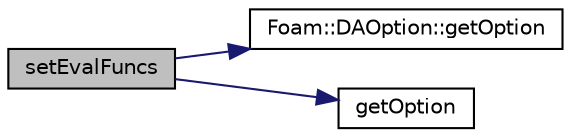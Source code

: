 digraph "setEvalFuncs"
{
  bgcolor="transparent";
  edge [fontname="Helvetica",fontsize="10",labelfontname="Helvetica",labelfontsize="10"];
  node [fontname="Helvetica",fontsize="10",shape=record];
  rankdir="LR";
  Node22 [label="setEvalFuncs",height=0.2,width=0.4,color="black", fillcolor="grey75", style="filled", fontcolor="black"];
  Node22 -> Node23 [color="midnightblue",fontsize="10",style="solid",fontname="Helvetica"];
  Node23 [label="Foam::DAOption::getOption",height=0.2,width=0.4,color="black",URL="$classFoam_1_1DAOption.html#a4d6d2622f32c466e367526f5cc05d0fb",tooltip="get an option from subDict and key "];
  Node22 -> Node24 [color="midnightblue",fontsize="10",style="solid",fontname="Helvetica"];
  Node24 [label="getOption",height=0.2,width=0.4,color="black",URL="$classdafoam_1_1pyDAFoam_1_1PYDAFOAM.html#a6b17301eac258f3e9309107a42eac008"];
}
